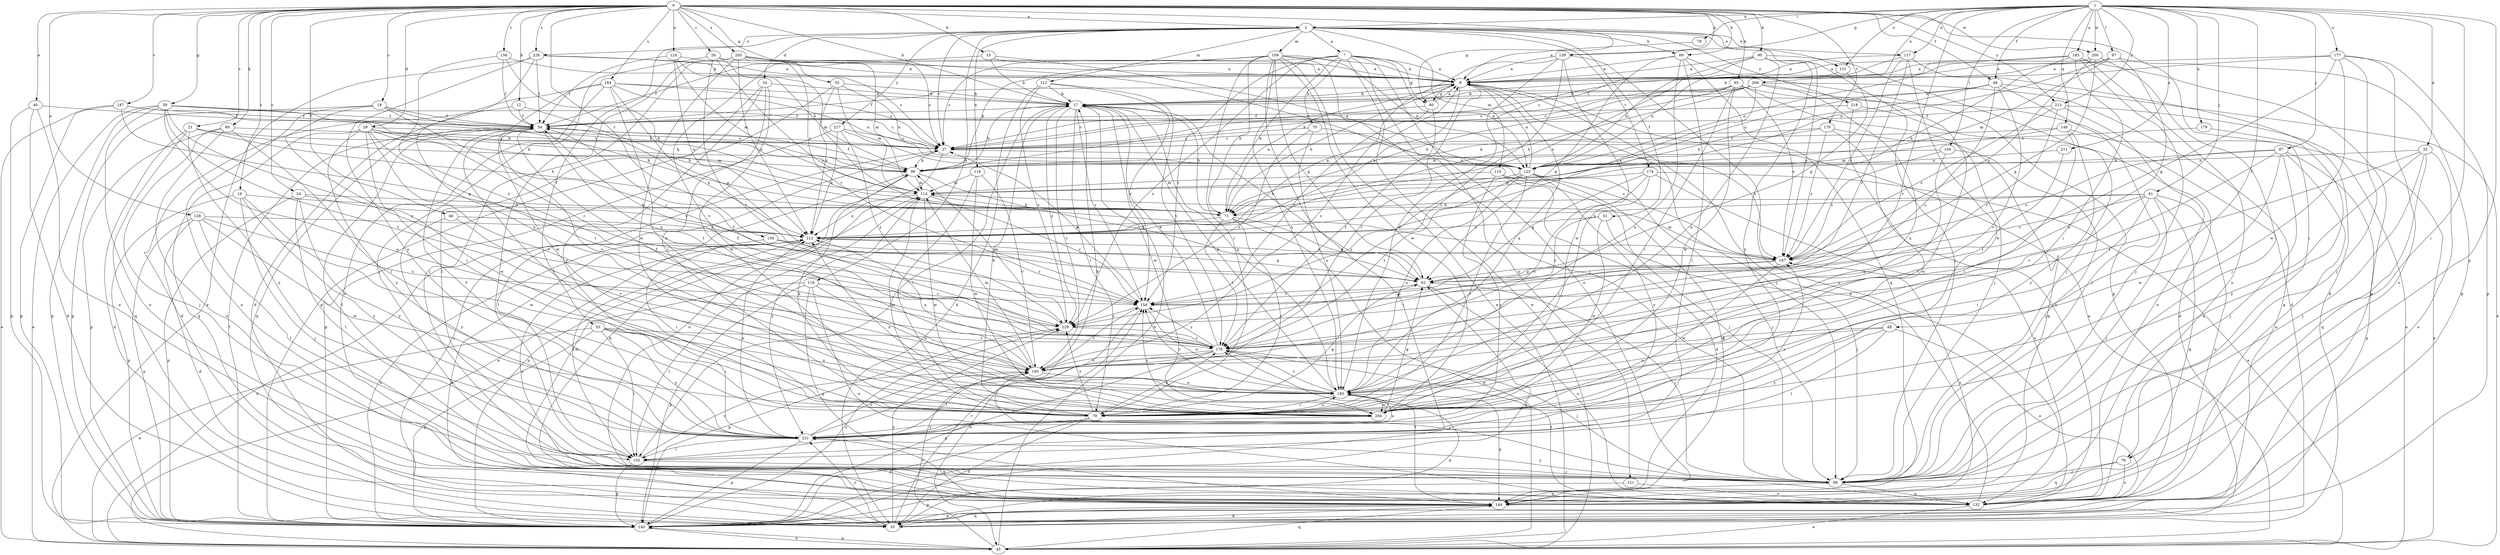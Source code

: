 strict digraph  {
0;
1;
2;
7;
8;
12;
15;
17;
18;
19;
21;
24;
26;
27;
28;
32;
34;
35;
40;
45;
46;
48;
49;
51;
53;
54;
55;
59;
60;
62;
69;
70;
71;
76;
78;
79;
81;
87;
88;
89;
90;
95;
96;
97;
104;
105;
109;
110;
112;
114;
117;
118;
119;
121;
123;
124;
128;
131;
132;
139;
140;
148;
149;
150;
156;
158;
164;
167;
170;
174;
176;
177;
179;
183;
185;
187;
195;
200;
204;
205;
209;
211;
212;
215;
217;
218;
221;
228;
229;
0 -> 2  [label=a];
0 -> 12  [label=b];
0 -> 15  [label=b];
0 -> 17  [label=b];
0 -> 18  [label=c];
0 -> 19  [label=c];
0 -> 21  [label=c];
0 -> 24  [label=c];
0 -> 26  [label=c];
0 -> 28  [label=d];
0 -> 40  [label=e];
0 -> 46  [label=f];
0 -> 48  [label=f];
0 -> 55  [label=g];
0 -> 59  [label=g];
0 -> 60  [label=g];
0 -> 69  [label=h];
0 -> 76  [label=i];
0 -> 89  [label=k];
0 -> 90  [label=k];
0 -> 95  [label=k];
0 -> 124  [label=o];
0 -> 128  [label=o];
0 -> 139  [label=p];
0 -> 150  [label=r];
0 -> 156  [label=r];
0 -> 164  [label=s];
0 -> 170  [label=t];
0 -> 187  [label=v];
0 -> 200  [label=w];
0 -> 205  [label=x];
0 -> 215  [label=y];
0 -> 228  [label=z];
1 -> 2  [label=a];
1 -> 32  [label=d];
1 -> 48  [label=f];
1 -> 49  [label=f];
1 -> 76  [label=i];
1 -> 78  [label=i];
1 -> 81  [label=j];
1 -> 87  [label=j];
1 -> 97  [label=l];
1 -> 104  [label=l];
1 -> 117  [label=n];
1 -> 131  [label=o];
1 -> 139  [label=p];
1 -> 148  [label=q];
1 -> 149  [label=q];
1 -> 177  [label=u];
1 -> 179  [label=u];
1 -> 183  [label=u];
1 -> 195  [label=v];
1 -> 200  [label=w];
1 -> 209  [label=x];
1 -> 211  [label=x];
1 -> 215  [label=y];
2 -> 7  [label=a];
2 -> 27  [label=c];
2 -> 34  [label=d];
2 -> 51  [label=f];
2 -> 53  [label=f];
2 -> 69  [label=h];
2 -> 88  [label=j];
2 -> 109  [label=m];
2 -> 110  [label=m];
2 -> 112  [label=m];
2 -> 117  [label=n];
2 -> 118  [label=n];
2 -> 119  [label=n];
2 -> 131  [label=o];
2 -> 174  [label=t];
2 -> 217  [label=y];
2 -> 218  [label=y];
2 -> 228  [label=z];
7 -> 8  [label=a];
7 -> 45  [label=e];
7 -> 54  [label=f];
7 -> 60  [label=g];
7 -> 70  [label=h];
7 -> 71  [label=h];
7 -> 121  [label=n];
7 -> 123  [label=n];
7 -> 132  [label=o];
7 -> 158  [label=r];
7 -> 229  [label=z];
8 -> 17  [label=b];
8 -> 54  [label=f];
8 -> 60  [label=g];
8 -> 71  [label=h];
8 -> 88  [label=j];
8 -> 195  [label=v];
8 -> 212  [label=x];
12 -> 35  [label=d];
12 -> 54  [label=f];
12 -> 71  [label=h];
15 -> 8  [label=a];
15 -> 17  [label=b];
15 -> 123  [label=n];
15 -> 195  [label=v];
17 -> 54  [label=f];
17 -> 71  [label=h];
17 -> 79  [label=i];
17 -> 105  [label=l];
17 -> 158  [label=r];
17 -> 185  [label=u];
17 -> 195  [label=v];
17 -> 204  [label=w];
17 -> 229  [label=z];
18 -> 54  [label=f];
18 -> 71  [label=h];
18 -> 79  [label=i];
18 -> 132  [label=o];
18 -> 140  [label=p];
18 -> 158  [label=r];
19 -> 71  [label=h];
19 -> 88  [label=j];
19 -> 140  [label=p];
19 -> 204  [label=w];
19 -> 221  [label=y];
21 -> 27  [label=c];
21 -> 35  [label=d];
21 -> 71  [label=h];
21 -> 96  [label=k];
21 -> 149  [label=q];
21 -> 221  [label=y];
24 -> 71  [label=h];
24 -> 105  [label=l];
24 -> 140  [label=p];
24 -> 212  [label=x];
24 -> 221  [label=y];
26 -> 8  [label=a];
26 -> 88  [label=j];
26 -> 114  [label=m];
26 -> 167  [label=s];
26 -> 176  [label=t];
27 -> 96  [label=k];
27 -> 105  [label=l];
27 -> 123  [label=n];
27 -> 132  [label=o];
28 -> 27  [label=c];
28 -> 96  [label=k];
28 -> 114  [label=m];
28 -> 149  [label=q];
28 -> 158  [label=r];
28 -> 176  [label=t];
28 -> 195  [label=v];
28 -> 204  [label=w];
28 -> 221  [label=y];
32 -> 88  [label=j];
32 -> 123  [label=n];
32 -> 132  [label=o];
32 -> 149  [label=q];
32 -> 176  [label=t];
32 -> 221  [label=y];
34 -> 17  [label=b];
34 -> 79  [label=i];
34 -> 140  [label=p];
34 -> 204  [label=w];
34 -> 221  [label=y];
35 -> 27  [label=c];
35 -> 149  [label=q];
35 -> 158  [label=r];
35 -> 212  [label=x];
35 -> 221  [label=y];
35 -> 229  [label=z];
40 -> 35  [label=d];
40 -> 54  [label=f];
40 -> 132  [label=o];
40 -> 140  [label=p];
45 -> 8  [label=a];
45 -> 17  [label=b];
45 -> 140  [label=p];
45 -> 149  [label=q];
45 -> 195  [label=v];
45 -> 212  [label=x];
46 -> 195  [label=v];
46 -> 212  [label=x];
46 -> 221  [label=y];
48 -> 17  [label=b];
48 -> 45  [label=e];
48 -> 71  [label=h];
48 -> 88  [label=j];
48 -> 123  [label=n];
48 -> 195  [label=v];
48 -> 229  [label=z];
49 -> 105  [label=l];
49 -> 132  [label=o];
49 -> 176  [label=t];
49 -> 185  [label=u];
49 -> 221  [label=y];
51 -> 88  [label=j];
51 -> 158  [label=r];
51 -> 204  [label=w];
51 -> 212  [label=x];
53 -> 45  [label=e];
53 -> 79  [label=i];
53 -> 105  [label=l];
53 -> 140  [label=p];
53 -> 176  [label=t];
53 -> 185  [label=u];
53 -> 221  [label=y];
54 -> 27  [label=c];
54 -> 79  [label=i];
54 -> 149  [label=q];
54 -> 176  [label=t];
54 -> 195  [label=v];
54 -> 212  [label=x];
55 -> 17  [label=b];
55 -> 105  [label=l];
55 -> 114  [label=m];
55 -> 123  [label=n];
55 -> 212  [label=x];
59 -> 27  [label=c];
59 -> 45  [label=e];
59 -> 54  [label=f];
59 -> 96  [label=k];
59 -> 132  [label=o];
59 -> 140  [label=p];
59 -> 176  [label=t];
59 -> 185  [label=u];
59 -> 229  [label=z];
60 -> 8  [label=a];
60 -> 27  [label=c];
60 -> 158  [label=r];
60 -> 176  [label=t];
62 -> 17  [label=b];
62 -> 88  [label=j];
62 -> 132  [label=o];
62 -> 158  [label=r];
69 -> 8  [label=a];
69 -> 62  [label=g];
69 -> 105  [label=l];
69 -> 140  [label=p];
69 -> 149  [label=q];
69 -> 185  [label=u];
70 -> 27  [label=c];
70 -> 167  [label=s];
70 -> 185  [label=u];
70 -> 229  [label=z];
71 -> 8  [label=a];
71 -> 45  [label=e];
71 -> 62  [label=g];
71 -> 79  [label=i];
71 -> 176  [label=t];
71 -> 212  [label=x];
76 -> 88  [label=j];
76 -> 132  [label=o];
76 -> 149  [label=q];
78 -> 8  [label=a];
79 -> 17  [label=b];
79 -> 35  [label=d];
79 -> 62  [label=g];
79 -> 96  [label=k];
79 -> 114  [label=m];
79 -> 140  [label=p];
79 -> 176  [label=t];
79 -> 185  [label=u];
79 -> 229  [label=z];
81 -> 71  [label=h];
81 -> 79  [label=i];
81 -> 88  [label=j];
81 -> 132  [label=o];
81 -> 149  [label=q];
81 -> 167  [label=s];
81 -> 176  [label=t];
81 -> 212  [label=x];
87 -> 88  [label=j];
87 -> 96  [label=k];
87 -> 132  [label=o];
87 -> 140  [label=p];
87 -> 167  [label=s];
87 -> 195  [label=v];
87 -> 204  [label=w];
88 -> 54  [label=f];
88 -> 132  [label=o];
88 -> 149  [label=q];
88 -> 221  [label=y];
89 -> 27  [label=c];
89 -> 79  [label=i];
89 -> 88  [label=j];
89 -> 132  [label=o];
89 -> 140  [label=p];
90 -> 8  [label=a];
90 -> 88  [label=j];
90 -> 123  [label=n];
90 -> 167  [label=s];
90 -> 185  [label=u];
90 -> 212  [label=x];
90 -> 221  [label=y];
95 -> 17  [label=b];
95 -> 27  [label=c];
95 -> 35  [label=d];
95 -> 71  [label=h];
95 -> 79  [label=i];
95 -> 88  [label=j];
95 -> 167  [label=s];
95 -> 204  [label=w];
96 -> 17  [label=b];
96 -> 45  [label=e];
96 -> 54  [label=f];
96 -> 62  [label=g];
96 -> 114  [label=m];
97 -> 8  [label=a];
97 -> 114  [label=m];
97 -> 123  [label=n];
97 -> 140  [label=p];
97 -> 185  [label=u];
104 -> 88  [label=j];
104 -> 96  [label=k];
104 -> 167  [label=s];
104 -> 185  [label=u];
105 -> 88  [label=j];
105 -> 140  [label=p];
105 -> 195  [label=v];
109 -> 8  [label=a];
109 -> 27  [label=c];
109 -> 45  [label=e];
109 -> 62  [label=g];
109 -> 71  [label=h];
109 -> 79  [label=i];
109 -> 88  [label=j];
109 -> 96  [label=k];
109 -> 123  [label=n];
109 -> 140  [label=p];
109 -> 185  [label=u];
109 -> 204  [label=w];
110 -> 35  [label=d];
110 -> 88  [label=j];
110 -> 114  [label=m];
110 -> 221  [label=y];
112 -> 17  [label=b];
112 -> 35  [label=d];
112 -> 158  [label=r];
112 -> 176  [label=t];
112 -> 229  [label=z];
114 -> 71  [label=h];
114 -> 140  [label=p];
114 -> 158  [label=r];
114 -> 204  [label=w];
114 -> 212  [label=x];
114 -> 221  [label=y];
117 -> 8  [label=a];
117 -> 35  [label=d];
117 -> 123  [label=n];
117 -> 158  [label=r];
117 -> 167  [label=s];
117 -> 204  [label=w];
118 -> 79  [label=i];
118 -> 114  [label=m];
118 -> 195  [label=v];
118 -> 204  [label=w];
119 -> 105  [label=l];
119 -> 132  [label=o];
119 -> 140  [label=p];
119 -> 149  [label=q];
119 -> 158  [label=r];
119 -> 185  [label=u];
121 -> 132  [label=o];
121 -> 140  [label=p];
123 -> 8  [label=a];
123 -> 79  [label=i];
123 -> 88  [label=j];
123 -> 149  [label=q];
123 -> 176  [label=t];
123 -> 185  [label=u];
123 -> 221  [label=y];
123 -> 229  [label=z];
124 -> 8  [label=a];
124 -> 54  [label=f];
124 -> 96  [label=k];
124 -> 114  [label=m];
124 -> 212  [label=x];
128 -> 35  [label=d];
128 -> 105  [label=l];
128 -> 140  [label=p];
128 -> 204  [label=w];
128 -> 212  [label=x];
128 -> 229  [label=z];
131 -> 27  [label=c];
131 -> 62  [label=g];
132 -> 8  [label=a];
132 -> 45  [label=e];
132 -> 176  [label=t];
139 -> 8  [label=a];
139 -> 132  [label=o];
139 -> 176  [label=t];
139 -> 185  [label=u];
139 -> 195  [label=v];
139 -> 204  [label=w];
140 -> 45  [label=e];
140 -> 54  [label=f];
140 -> 62  [label=g];
140 -> 212  [label=x];
140 -> 229  [label=z];
148 -> 27  [label=c];
148 -> 45  [label=e];
148 -> 79  [label=i];
148 -> 114  [label=m];
148 -> 221  [label=y];
149 -> 35  [label=d];
149 -> 96  [label=k];
149 -> 114  [label=m];
149 -> 140  [label=p];
149 -> 167  [label=s];
149 -> 176  [label=t];
150 -> 79  [label=i];
150 -> 158  [label=r];
150 -> 167  [label=s];
156 -> 8  [label=a];
156 -> 54  [label=f];
156 -> 71  [label=h];
156 -> 229  [label=z];
158 -> 27  [label=c];
158 -> 45  [label=e];
158 -> 185  [label=u];
158 -> 229  [label=z];
164 -> 17  [label=b];
164 -> 27  [label=c];
164 -> 35  [label=d];
164 -> 62  [label=g];
164 -> 123  [label=n];
164 -> 132  [label=o];
164 -> 185  [label=u];
164 -> 204  [label=w];
167 -> 62  [label=g];
167 -> 114  [label=m];
167 -> 176  [label=t];
167 -> 204  [label=w];
167 -> 229  [label=z];
170 -> 27  [label=c];
170 -> 96  [label=k];
170 -> 149  [label=q];
170 -> 167  [label=s];
170 -> 204  [label=w];
174 -> 45  [label=e];
174 -> 62  [label=g];
174 -> 79  [label=i];
174 -> 114  [label=m];
174 -> 132  [label=o];
174 -> 195  [label=v];
176 -> 17  [label=b];
176 -> 54  [label=f];
176 -> 88  [label=j];
176 -> 105  [label=l];
176 -> 140  [label=p];
176 -> 158  [label=r];
176 -> 195  [label=v];
177 -> 8  [label=a];
177 -> 17  [label=b];
177 -> 62  [label=g];
177 -> 88  [label=j];
177 -> 132  [label=o];
177 -> 140  [label=p];
177 -> 204  [label=w];
179 -> 27  [label=c];
179 -> 149  [label=q];
183 -> 8  [label=a];
183 -> 71  [label=h];
183 -> 79  [label=i];
183 -> 88  [label=j];
183 -> 123  [label=n];
183 -> 132  [label=o];
183 -> 140  [label=p];
185 -> 8  [label=a];
185 -> 17  [label=b];
185 -> 35  [label=d];
185 -> 79  [label=i];
185 -> 149  [label=q];
185 -> 158  [label=r];
185 -> 176  [label=t];
185 -> 204  [label=w];
187 -> 45  [label=e];
187 -> 54  [label=f];
187 -> 62  [label=g];
187 -> 96  [label=k];
187 -> 140  [label=p];
195 -> 54  [label=f];
195 -> 88  [label=j];
195 -> 114  [label=m];
195 -> 158  [label=r];
195 -> 185  [label=u];
195 -> 212  [label=x];
200 -> 8  [label=a];
200 -> 54  [label=f];
200 -> 62  [label=g];
200 -> 88  [label=j];
200 -> 167  [label=s];
204 -> 62  [label=g];
204 -> 158  [label=r];
204 -> 212  [label=x];
204 -> 221  [label=y];
205 -> 8  [label=a];
205 -> 27  [label=c];
205 -> 88  [label=j];
205 -> 105  [label=l];
205 -> 114  [label=m];
205 -> 123  [label=n];
205 -> 158  [label=r];
205 -> 204  [label=w];
205 -> 212  [label=x];
209 -> 17  [label=b];
209 -> 27  [label=c];
209 -> 71  [label=h];
209 -> 79  [label=i];
209 -> 96  [label=k];
209 -> 140  [label=p];
209 -> 185  [label=u];
209 -> 212  [label=x];
211 -> 123  [label=n];
211 -> 176  [label=t];
212 -> 8  [label=a];
212 -> 62  [label=g];
212 -> 105  [label=l];
212 -> 132  [label=o];
212 -> 167  [label=s];
215 -> 45  [label=e];
215 -> 54  [label=f];
215 -> 132  [label=o];
215 -> 158  [label=r];
215 -> 167  [label=s];
217 -> 27  [label=c];
217 -> 140  [label=p];
217 -> 167  [label=s];
217 -> 212  [label=x];
217 -> 229  [label=z];
218 -> 35  [label=d];
218 -> 54  [label=f];
218 -> 132  [label=o];
221 -> 17  [label=b];
221 -> 54  [label=f];
221 -> 105  [label=l];
221 -> 140  [label=p];
221 -> 149  [label=q];
221 -> 167  [label=s];
221 -> 185  [label=u];
221 -> 195  [label=v];
221 -> 212  [label=x];
228 -> 8  [label=a];
228 -> 27  [label=c];
228 -> 45  [label=e];
228 -> 54  [label=f];
228 -> 185  [label=u];
228 -> 221  [label=y];
229 -> 54  [label=f];
229 -> 96  [label=k];
229 -> 140  [label=p];
229 -> 176  [label=t];
}
